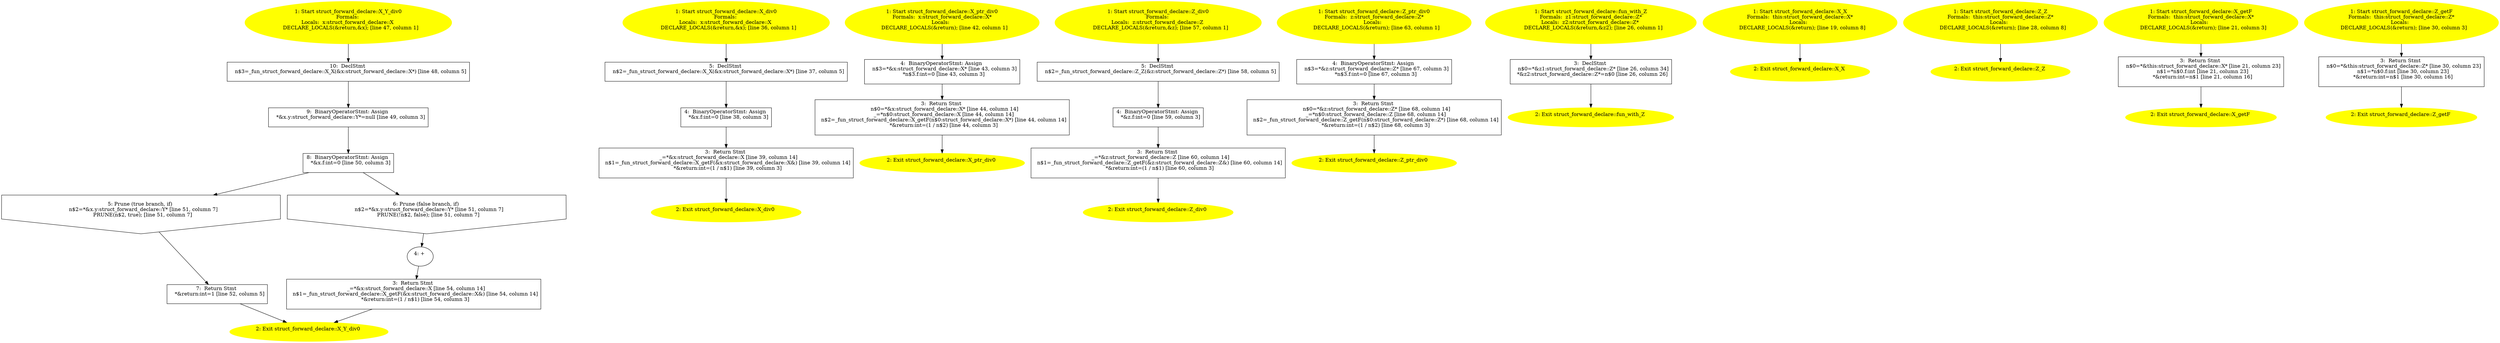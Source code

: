 /* @generated */
digraph cfg {
"X_Y_div0#struct_forward_declare#18042232259689408087.5a34dbeba09cf8550874dbfc508af917_1" [label="1: Start struct_forward_declare::X_Y_div0\nFormals: \nLocals:  x:struct_forward_declare::X \n   DECLARE_LOCALS(&return,&x); [line 47, column 1]\n " color=yellow style=filled]
	

	 "X_Y_div0#struct_forward_declare#18042232259689408087.5a34dbeba09cf8550874dbfc508af917_1" -> "X_Y_div0#struct_forward_declare#18042232259689408087.5a34dbeba09cf8550874dbfc508af917_10" ;
"X_Y_div0#struct_forward_declare#18042232259689408087.5a34dbeba09cf8550874dbfc508af917_2" [label="2: Exit struct_forward_declare::X_Y_div0 \n  " color=yellow style=filled]
	

"X_Y_div0#struct_forward_declare#18042232259689408087.5a34dbeba09cf8550874dbfc508af917_3" [label="3:  Return Stmt \n   _=*&x:struct_forward_declare::X [line 54, column 14]\n  n$1=_fun_struct_forward_declare::X_getF(&x:struct_forward_declare::X&) [line 54, column 14]\n  *&return:int=(1 / n$1) [line 54, column 3]\n " shape="box"]
	

	 "X_Y_div0#struct_forward_declare#18042232259689408087.5a34dbeba09cf8550874dbfc508af917_3" -> "X_Y_div0#struct_forward_declare#18042232259689408087.5a34dbeba09cf8550874dbfc508af917_2" ;
"X_Y_div0#struct_forward_declare#18042232259689408087.5a34dbeba09cf8550874dbfc508af917_4" [label="4: + \n  " ]
	

	 "X_Y_div0#struct_forward_declare#18042232259689408087.5a34dbeba09cf8550874dbfc508af917_4" -> "X_Y_div0#struct_forward_declare#18042232259689408087.5a34dbeba09cf8550874dbfc508af917_3" ;
"X_Y_div0#struct_forward_declare#18042232259689408087.5a34dbeba09cf8550874dbfc508af917_5" [label="5: Prune (true branch, if) \n   n$2=*&x.y:struct_forward_declare::Y* [line 51, column 7]\n  PRUNE(n$2, true); [line 51, column 7]\n " shape="invhouse"]
	

	 "X_Y_div0#struct_forward_declare#18042232259689408087.5a34dbeba09cf8550874dbfc508af917_5" -> "X_Y_div0#struct_forward_declare#18042232259689408087.5a34dbeba09cf8550874dbfc508af917_7" ;
"X_Y_div0#struct_forward_declare#18042232259689408087.5a34dbeba09cf8550874dbfc508af917_6" [label="6: Prune (false branch, if) \n   n$2=*&x.y:struct_forward_declare::Y* [line 51, column 7]\n  PRUNE(!n$2, false); [line 51, column 7]\n " shape="invhouse"]
	

	 "X_Y_div0#struct_forward_declare#18042232259689408087.5a34dbeba09cf8550874dbfc508af917_6" -> "X_Y_div0#struct_forward_declare#18042232259689408087.5a34dbeba09cf8550874dbfc508af917_4" ;
"X_Y_div0#struct_forward_declare#18042232259689408087.5a34dbeba09cf8550874dbfc508af917_7" [label="7:  Return Stmt \n   *&return:int=1 [line 52, column 5]\n " shape="box"]
	

	 "X_Y_div0#struct_forward_declare#18042232259689408087.5a34dbeba09cf8550874dbfc508af917_7" -> "X_Y_div0#struct_forward_declare#18042232259689408087.5a34dbeba09cf8550874dbfc508af917_2" ;
"X_Y_div0#struct_forward_declare#18042232259689408087.5a34dbeba09cf8550874dbfc508af917_8" [label="8:  BinaryOperatorStmt: Assign \n   *&x.f:int=0 [line 50, column 3]\n " shape="box"]
	

	 "X_Y_div0#struct_forward_declare#18042232259689408087.5a34dbeba09cf8550874dbfc508af917_8" -> "X_Y_div0#struct_forward_declare#18042232259689408087.5a34dbeba09cf8550874dbfc508af917_5" ;
	 "X_Y_div0#struct_forward_declare#18042232259689408087.5a34dbeba09cf8550874dbfc508af917_8" -> "X_Y_div0#struct_forward_declare#18042232259689408087.5a34dbeba09cf8550874dbfc508af917_6" ;
"X_Y_div0#struct_forward_declare#18042232259689408087.5a34dbeba09cf8550874dbfc508af917_9" [label="9:  BinaryOperatorStmt: Assign \n   *&x.y:struct_forward_declare::Y*=null [line 49, column 3]\n " shape="box"]
	

	 "X_Y_div0#struct_forward_declare#18042232259689408087.5a34dbeba09cf8550874dbfc508af917_9" -> "X_Y_div0#struct_forward_declare#18042232259689408087.5a34dbeba09cf8550874dbfc508af917_8" ;
"X_Y_div0#struct_forward_declare#18042232259689408087.5a34dbeba09cf8550874dbfc508af917_10" [label="10:  DeclStmt \n   n$3=_fun_struct_forward_declare::X_X(&x:struct_forward_declare::X*) [line 48, column 5]\n " shape="box"]
	

	 "X_Y_div0#struct_forward_declare#18042232259689408087.5a34dbeba09cf8550874dbfc508af917_10" -> "X_Y_div0#struct_forward_declare#18042232259689408087.5a34dbeba09cf8550874dbfc508af917_9" ;
"X_div0#struct_forward_declare#14943490796844086809.e860fd7462df24ba7720802867a02ac2_1" [label="1: Start struct_forward_declare::X_div0\nFormals: \nLocals:  x:struct_forward_declare::X \n   DECLARE_LOCALS(&return,&x); [line 36, column 1]\n " color=yellow style=filled]
	

	 "X_div0#struct_forward_declare#14943490796844086809.e860fd7462df24ba7720802867a02ac2_1" -> "X_div0#struct_forward_declare#14943490796844086809.e860fd7462df24ba7720802867a02ac2_5" ;
"X_div0#struct_forward_declare#14943490796844086809.e860fd7462df24ba7720802867a02ac2_2" [label="2: Exit struct_forward_declare::X_div0 \n  " color=yellow style=filled]
	

"X_div0#struct_forward_declare#14943490796844086809.e860fd7462df24ba7720802867a02ac2_3" [label="3:  Return Stmt \n   _=*&x:struct_forward_declare::X [line 39, column 14]\n  n$1=_fun_struct_forward_declare::X_getF(&x:struct_forward_declare::X&) [line 39, column 14]\n  *&return:int=(1 / n$1) [line 39, column 3]\n " shape="box"]
	

	 "X_div0#struct_forward_declare#14943490796844086809.e860fd7462df24ba7720802867a02ac2_3" -> "X_div0#struct_forward_declare#14943490796844086809.e860fd7462df24ba7720802867a02ac2_2" ;
"X_div0#struct_forward_declare#14943490796844086809.e860fd7462df24ba7720802867a02ac2_4" [label="4:  BinaryOperatorStmt: Assign \n   *&x.f:int=0 [line 38, column 3]\n " shape="box"]
	

	 "X_div0#struct_forward_declare#14943490796844086809.e860fd7462df24ba7720802867a02ac2_4" -> "X_div0#struct_forward_declare#14943490796844086809.e860fd7462df24ba7720802867a02ac2_3" ;
"X_div0#struct_forward_declare#14943490796844086809.e860fd7462df24ba7720802867a02ac2_5" [label="5:  DeclStmt \n   n$2=_fun_struct_forward_declare::X_X(&x:struct_forward_declare::X*) [line 37, column 5]\n " shape="box"]
	

	 "X_div0#struct_forward_declare#14943490796844086809.e860fd7462df24ba7720802867a02ac2_5" -> "X_div0#struct_forward_declare#14943490796844086809.e860fd7462df24ba7720802867a02ac2_4" ;
"X_ptr_div0#struct_forward_declare#16748991602723853091.556e298a3b72ac8fb2b17fe94b42ea70_1" [label="1: Start struct_forward_declare::X_ptr_div0\nFormals:  x:struct_forward_declare::X*\nLocals:  \n   DECLARE_LOCALS(&return); [line 42, column 1]\n " color=yellow style=filled]
	

	 "X_ptr_div0#struct_forward_declare#16748991602723853091.556e298a3b72ac8fb2b17fe94b42ea70_1" -> "X_ptr_div0#struct_forward_declare#16748991602723853091.556e298a3b72ac8fb2b17fe94b42ea70_4" ;
"X_ptr_div0#struct_forward_declare#16748991602723853091.556e298a3b72ac8fb2b17fe94b42ea70_2" [label="2: Exit struct_forward_declare::X_ptr_div0 \n  " color=yellow style=filled]
	

"X_ptr_div0#struct_forward_declare#16748991602723853091.556e298a3b72ac8fb2b17fe94b42ea70_3" [label="3:  Return Stmt \n   n$0=*&x:struct_forward_declare::X* [line 44, column 14]\n  _=*n$0:struct_forward_declare::X [line 44, column 14]\n  n$2=_fun_struct_forward_declare::X_getF(n$0:struct_forward_declare::X*) [line 44, column 14]\n  *&return:int=(1 / n$2) [line 44, column 3]\n " shape="box"]
	

	 "X_ptr_div0#struct_forward_declare#16748991602723853091.556e298a3b72ac8fb2b17fe94b42ea70_3" -> "X_ptr_div0#struct_forward_declare#16748991602723853091.556e298a3b72ac8fb2b17fe94b42ea70_2" ;
"X_ptr_div0#struct_forward_declare#16748991602723853091.556e298a3b72ac8fb2b17fe94b42ea70_4" [label="4:  BinaryOperatorStmt: Assign \n   n$3=*&x:struct_forward_declare::X* [line 43, column 3]\n  *n$3.f:int=0 [line 43, column 3]\n " shape="box"]
	

	 "X_ptr_div0#struct_forward_declare#16748991602723853091.556e298a3b72ac8fb2b17fe94b42ea70_4" -> "X_ptr_div0#struct_forward_declare#16748991602723853091.556e298a3b72ac8fb2b17fe94b42ea70_3" ;
"Z_div0#struct_forward_declare#1627203008264837059.744970cb2a0863ceafbc26504cb09faf_1" [label="1: Start struct_forward_declare::Z_div0\nFormals: \nLocals:  z:struct_forward_declare::Z \n   DECLARE_LOCALS(&return,&z); [line 57, column 1]\n " color=yellow style=filled]
	

	 "Z_div0#struct_forward_declare#1627203008264837059.744970cb2a0863ceafbc26504cb09faf_1" -> "Z_div0#struct_forward_declare#1627203008264837059.744970cb2a0863ceafbc26504cb09faf_5" ;
"Z_div0#struct_forward_declare#1627203008264837059.744970cb2a0863ceafbc26504cb09faf_2" [label="2: Exit struct_forward_declare::Z_div0 \n  " color=yellow style=filled]
	

"Z_div0#struct_forward_declare#1627203008264837059.744970cb2a0863ceafbc26504cb09faf_3" [label="3:  Return Stmt \n   _=*&z:struct_forward_declare::Z [line 60, column 14]\n  n$1=_fun_struct_forward_declare::Z_getF(&z:struct_forward_declare::Z&) [line 60, column 14]\n  *&return:int=(1 / n$1) [line 60, column 3]\n " shape="box"]
	

	 "Z_div0#struct_forward_declare#1627203008264837059.744970cb2a0863ceafbc26504cb09faf_3" -> "Z_div0#struct_forward_declare#1627203008264837059.744970cb2a0863ceafbc26504cb09faf_2" ;
"Z_div0#struct_forward_declare#1627203008264837059.744970cb2a0863ceafbc26504cb09faf_4" [label="4:  BinaryOperatorStmt: Assign \n   *&z.f:int=0 [line 59, column 3]\n " shape="box"]
	

	 "Z_div0#struct_forward_declare#1627203008264837059.744970cb2a0863ceafbc26504cb09faf_4" -> "Z_div0#struct_forward_declare#1627203008264837059.744970cb2a0863ceafbc26504cb09faf_3" ;
"Z_div0#struct_forward_declare#1627203008264837059.744970cb2a0863ceafbc26504cb09faf_5" [label="5:  DeclStmt \n   n$2=_fun_struct_forward_declare::Z_Z(&z:struct_forward_declare::Z*) [line 58, column 5]\n " shape="box"]
	

	 "Z_div0#struct_forward_declare#1627203008264837059.744970cb2a0863ceafbc26504cb09faf_5" -> "Z_div0#struct_forward_declare#1627203008264837059.744970cb2a0863ceafbc26504cb09faf_4" ;
"Z_ptr_div0#struct_forward_declare#18058661690516691263.44cb0d131c1ef6157feb3014da966171_1" [label="1: Start struct_forward_declare::Z_ptr_div0\nFormals:  z:struct_forward_declare::Z*\nLocals:  \n   DECLARE_LOCALS(&return); [line 63, column 1]\n " color=yellow style=filled]
	

	 "Z_ptr_div0#struct_forward_declare#18058661690516691263.44cb0d131c1ef6157feb3014da966171_1" -> "Z_ptr_div0#struct_forward_declare#18058661690516691263.44cb0d131c1ef6157feb3014da966171_4" ;
"Z_ptr_div0#struct_forward_declare#18058661690516691263.44cb0d131c1ef6157feb3014da966171_2" [label="2: Exit struct_forward_declare::Z_ptr_div0 \n  " color=yellow style=filled]
	

"Z_ptr_div0#struct_forward_declare#18058661690516691263.44cb0d131c1ef6157feb3014da966171_3" [label="3:  Return Stmt \n   n$0=*&z:struct_forward_declare::Z* [line 68, column 14]\n  _=*n$0:struct_forward_declare::Z [line 68, column 14]\n  n$2=_fun_struct_forward_declare::Z_getF(n$0:struct_forward_declare::Z*) [line 68, column 14]\n  *&return:int=(1 / n$2) [line 68, column 3]\n " shape="box"]
	

	 "Z_ptr_div0#struct_forward_declare#18058661690516691263.44cb0d131c1ef6157feb3014da966171_3" -> "Z_ptr_div0#struct_forward_declare#18058661690516691263.44cb0d131c1ef6157feb3014da966171_2" ;
"Z_ptr_div0#struct_forward_declare#18058661690516691263.44cb0d131c1ef6157feb3014da966171_4" [label="4:  BinaryOperatorStmt: Assign \n   n$3=*&z:struct_forward_declare::Z* [line 67, column 3]\n  *n$3.f:int=0 [line 67, column 3]\n " shape="box"]
	

	 "Z_ptr_div0#struct_forward_declare#18058661690516691263.44cb0d131c1ef6157feb3014da966171_4" -> "Z_ptr_div0#struct_forward_declare#18058661690516691263.44cb0d131c1ef6157feb3014da966171_3" ;
"fun_with_Z#struct_forward_declare#10740368644462176169.5b35208973ee3067771f8ce79f1cde31_1" [label="1: Start struct_forward_declare::fun_with_Z\nFormals:  z1:struct_forward_declare::Z*\nLocals:  z2:struct_forward_declare::Z* \n   DECLARE_LOCALS(&return,&z2); [line 26, column 1]\n " color=yellow style=filled]
	

	 "fun_with_Z#struct_forward_declare#10740368644462176169.5b35208973ee3067771f8ce79f1cde31_1" -> "fun_with_Z#struct_forward_declare#10740368644462176169.5b35208973ee3067771f8ce79f1cde31_3" ;
"fun_with_Z#struct_forward_declare#10740368644462176169.5b35208973ee3067771f8ce79f1cde31_2" [label="2: Exit struct_forward_declare::fun_with_Z \n  " color=yellow style=filled]
	

"fun_with_Z#struct_forward_declare#10740368644462176169.5b35208973ee3067771f8ce79f1cde31_3" [label="3:  DeclStmt \n   n$0=*&z1:struct_forward_declare::Z* [line 26, column 34]\n  *&z2:struct_forward_declare::Z*=n$0 [line 26, column 26]\n " shape="box"]
	

	 "fun_with_Z#struct_forward_declare#10740368644462176169.5b35208973ee3067771f8ce79f1cde31_3" -> "fun_with_Z#struct_forward_declare#10740368644462176169.5b35208973ee3067771f8ce79f1cde31_2" ;
"X#X#struct_forward_declare#{12172734746422509138}.f95806aaac40e962cb02caab9f49a493_1" [label="1: Start struct_forward_declare::X_X\nFormals:  this:struct_forward_declare::X*\nLocals:  \n   DECLARE_LOCALS(&return); [line 19, column 8]\n " color=yellow style=filled]
	

	 "X#X#struct_forward_declare#{12172734746422509138}.f95806aaac40e962cb02caab9f49a493_1" -> "X#X#struct_forward_declare#{12172734746422509138}.f95806aaac40e962cb02caab9f49a493_2" ;
"X#X#struct_forward_declare#{12172734746422509138}.f95806aaac40e962cb02caab9f49a493_2" [label="2: Exit struct_forward_declare::X_X \n  " color=yellow style=filled]
	

"Z#Z#struct_forward_declare#{16651271592300819332}.ef9c70a1786f586f582ba5bab79ecd77_1" [label="1: Start struct_forward_declare::Z_Z\nFormals:  this:struct_forward_declare::Z*\nLocals:  \n   DECLARE_LOCALS(&return); [line 28, column 8]\n " color=yellow style=filled]
	

	 "Z#Z#struct_forward_declare#{16651271592300819332}.ef9c70a1786f586f582ba5bab79ecd77_1" -> "Z#Z#struct_forward_declare#{16651271592300819332}.ef9c70a1786f586f582ba5bab79ecd77_2" ;
"Z#Z#struct_forward_declare#{16651271592300819332}.ef9c70a1786f586f582ba5bab79ecd77_2" [label="2: Exit struct_forward_declare::Z_Z \n  " color=yellow style=filled]
	

"getF#X#struct_forward_declare#(234869530037436282).15dd2207cd05d172845e5598032cd97a_1" [label="1: Start struct_forward_declare::X_getF\nFormals:  this:struct_forward_declare::X*\nLocals:  \n   DECLARE_LOCALS(&return); [line 21, column 3]\n " color=yellow style=filled]
	

	 "getF#X#struct_forward_declare#(234869530037436282).15dd2207cd05d172845e5598032cd97a_1" -> "getF#X#struct_forward_declare#(234869530037436282).15dd2207cd05d172845e5598032cd97a_3" ;
"getF#X#struct_forward_declare#(234869530037436282).15dd2207cd05d172845e5598032cd97a_2" [label="2: Exit struct_forward_declare::X_getF \n  " color=yellow style=filled]
	

"getF#X#struct_forward_declare#(234869530037436282).15dd2207cd05d172845e5598032cd97a_3" [label="3:  Return Stmt \n   n$0=*&this:struct_forward_declare::X* [line 21, column 23]\n  n$1=*n$0.f:int [line 21, column 23]\n  *&return:int=n$1 [line 21, column 16]\n " shape="box"]
	

	 "getF#X#struct_forward_declare#(234869530037436282).15dd2207cd05d172845e5598032cd97a_3" -> "getF#X#struct_forward_declare#(234869530037436282).15dd2207cd05d172845e5598032cd97a_2" ;
"getF#Z#struct_forward_declare#(5569044973946019300).d77d2dfdba7ae36577dff1573b1c79e7_1" [label="1: Start struct_forward_declare::Z_getF\nFormals:  this:struct_forward_declare::Z*\nLocals:  \n   DECLARE_LOCALS(&return); [line 30, column 3]\n " color=yellow style=filled]
	

	 "getF#Z#struct_forward_declare#(5569044973946019300).d77d2dfdba7ae36577dff1573b1c79e7_1" -> "getF#Z#struct_forward_declare#(5569044973946019300).d77d2dfdba7ae36577dff1573b1c79e7_3" ;
"getF#Z#struct_forward_declare#(5569044973946019300).d77d2dfdba7ae36577dff1573b1c79e7_2" [label="2: Exit struct_forward_declare::Z_getF \n  " color=yellow style=filled]
	

"getF#Z#struct_forward_declare#(5569044973946019300).d77d2dfdba7ae36577dff1573b1c79e7_3" [label="3:  Return Stmt \n   n$0=*&this:struct_forward_declare::Z* [line 30, column 23]\n  n$1=*n$0.f:int [line 30, column 23]\n  *&return:int=n$1 [line 30, column 16]\n " shape="box"]
	

	 "getF#Z#struct_forward_declare#(5569044973946019300).d77d2dfdba7ae36577dff1573b1c79e7_3" -> "getF#Z#struct_forward_declare#(5569044973946019300).d77d2dfdba7ae36577dff1573b1c79e7_2" ;
}
